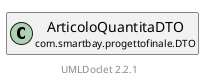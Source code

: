 @startuml
    ' Copyright to this UML and generated images belongs to the author of the corresponding Java sources.

    ' This UML was generated by UMLDoclet (C) Copyright 2016-2025 Talsma ICT.
    ' UMLDoclet 2.2.1 is licensed under the Apache License, version 2.0
    ' and contains parts of PlantUML 1.2024.7 (ASL) Copyright 2009-2025, Arnaud Roques.

    !pragma layout smetana

    set namespaceSeparator none
    hide empty fields
    hide empty methods

    class "<size:14>ArticoloQuantitaDTO\n<size:10>com.smartbay.progettofinale.DTO" as com.smartbay.progettofinale.DTO.ArticoloQuantitaDTO [[ArticoloQuantitaDTO.html]] {
    }

    <style>
        footer {
            HyperLinkColor #8
            HyperLinkUnderlineThickness 0
        }
    </style>
    footer \n[[https://github.com/talsma-ict/umldoclet UMLDoclet 2.2.1]]
    ' Generated 2025-08-29T17:21:58.438403473+02:00[Europe/Rome]
@enduml
